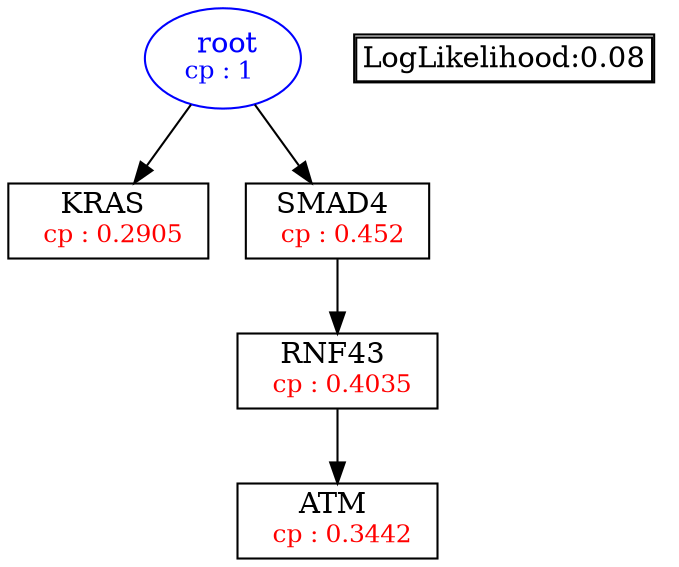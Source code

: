 digraph tree {
    "root" [label=<<font color='Blue'> root</font><br/><font color='Blue' POINT-SIZE='12'>cp : 1 </font>>, shape=oval, color=Blue];
    "S2" [label =<KRAS <br/> <font color='Red' POINT-SIZE='12'> cp : 0.2905 </font>>, shape=box];
    "S4" [label =<SMAD4 <br/> <font color='Red' POINT-SIZE='12'> cp : 0.452 </font>>, shape=box];
    "S3" [label =<RNF43 <br/> <font color='Red' POINT-SIZE='12'> cp : 0.4035 </font>>, shape=box];
    "S1" [label =<ATM <br/> <font color='Red' POINT-SIZE='12'> cp : 0.3442 </font>>, shape=box];
    "root" -> "S2";
    "root" -> "S4";
    "S4" -> "S3";
    "S3" -> "S1";

    node[shape=plaintext]
    fontsize="10"
    struct1 [label=
    <<TABLE BORDER="1" CELLBORDER="1" CELLSPACING="0" >
    <TR><TD ALIGN="LEFT">LogLikelihood:0.08</TD></TR>
    </TABLE>>];

}
